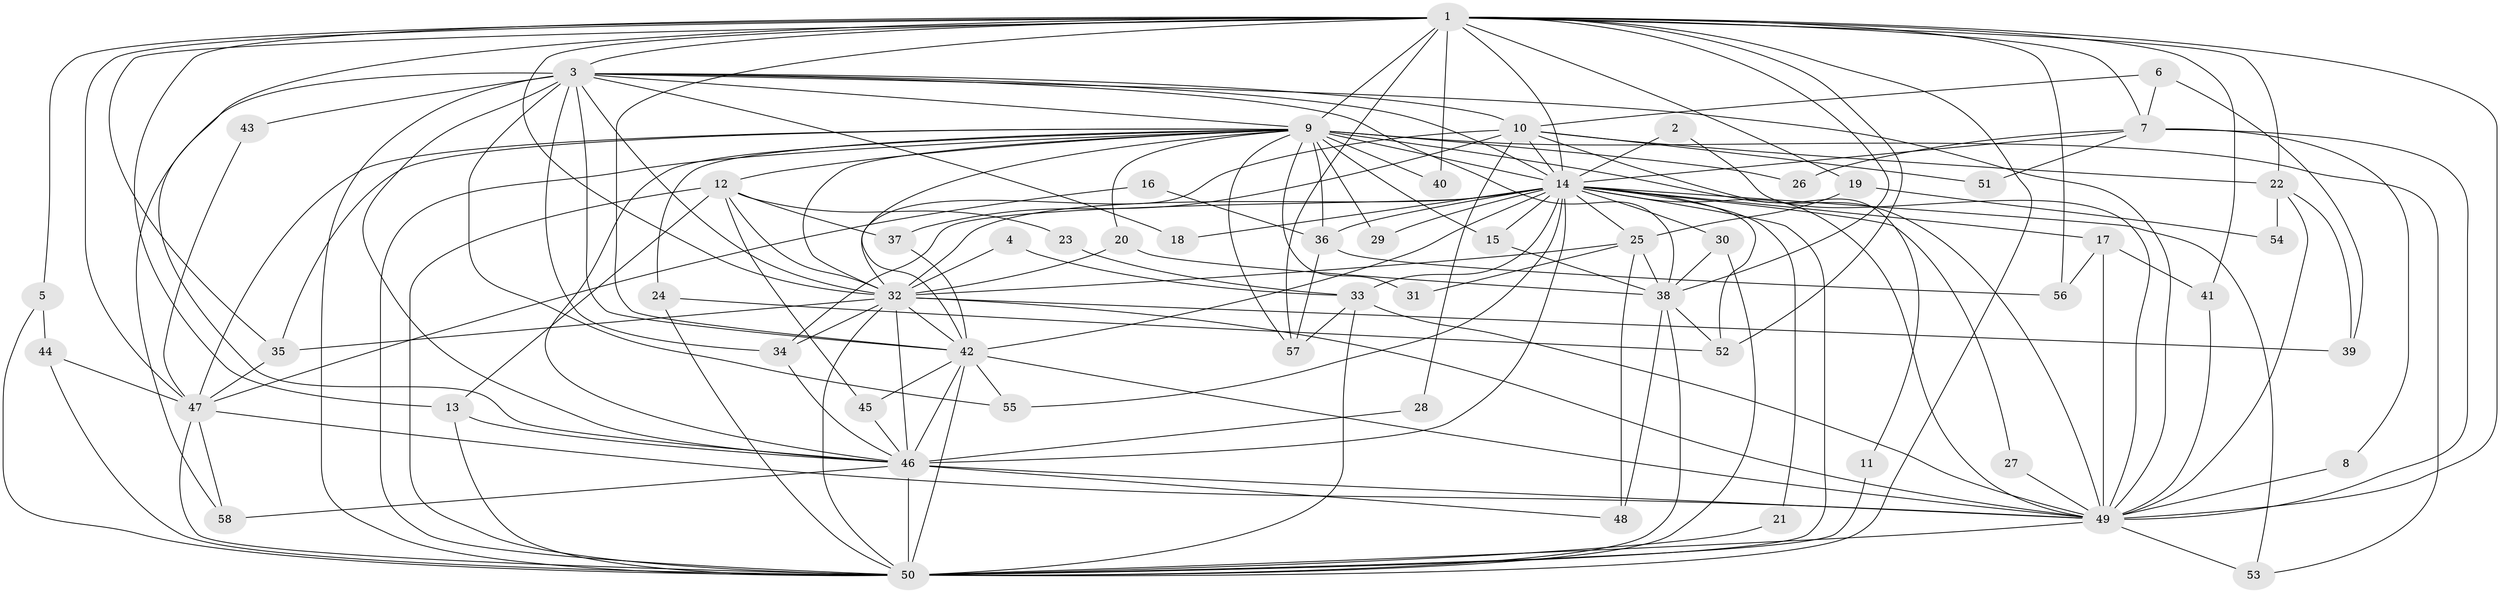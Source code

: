 // original degree distribution, {15: 0.008620689655172414, 20: 0.008620689655172414, 17: 0.008620689655172414, 25: 0.008620689655172414, 23: 0.017241379310344827, 21: 0.02586206896551724, 28: 0.008620689655172414, 2: 0.5862068965517241, 3: 0.1810344827586207, 4: 0.06896551724137931, 7: 0.02586206896551724, 9: 0.008620689655172414, 10: 0.017241379310344827, 8: 0.008620689655172414, 6: 0.008620689655172414, 5: 0.008620689655172414}
// Generated by graph-tools (version 1.1) at 2025/01/03/09/25 03:01:27]
// undirected, 58 vertices, 166 edges
graph export_dot {
graph [start="1"]
  node [color=gray90,style=filled];
  1;
  2;
  3;
  4;
  5;
  6;
  7;
  8;
  9;
  10;
  11;
  12;
  13;
  14;
  15;
  16;
  17;
  18;
  19;
  20;
  21;
  22;
  23;
  24;
  25;
  26;
  27;
  28;
  29;
  30;
  31;
  32;
  33;
  34;
  35;
  36;
  37;
  38;
  39;
  40;
  41;
  42;
  43;
  44;
  45;
  46;
  47;
  48;
  49;
  50;
  51;
  52;
  53;
  54;
  55;
  56;
  57;
  58;
  1 -- 3 [weight=1.0];
  1 -- 5 [weight=1.0];
  1 -- 7 [weight=1.0];
  1 -- 9 [weight=2.0];
  1 -- 13 [weight=1.0];
  1 -- 14 [weight=2.0];
  1 -- 19 [weight=1.0];
  1 -- 22 [weight=1.0];
  1 -- 32 [weight=1.0];
  1 -- 35 [weight=1.0];
  1 -- 38 [weight=1.0];
  1 -- 40 [weight=2.0];
  1 -- 41 [weight=1.0];
  1 -- 42 [weight=1.0];
  1 -- 46 [weight=1.0];
  1 -- 47 [weight=1.0];
  1 -- 49 [weight=2.0];
  1 -- 50 [weight=1.0];
  1 -- 52 [weight=1.0];
  1 -- 56 [weight=1.0];
  1 -- 57 [weight=1.0];
  2 -- 14 [weight=1.0];
  2 -- 49 [weight=1.0];
  3 -- 9 [weight=1.0];
  3 -- 10 [weight=1.0];
  3 -- 14 [weight=2.0];
  3 -- 18 [weight=1.0];
  3 -- 32 [weight=1.0];
  3 -- 34 [weight=1.0];
  3 -- 38 [weight=2.0];
  3 -- 42 [weight=2.0];
  3 -- 43 [weight=2.0];
  3 -- 46 [weight=1.0];
  3 -- 49 [weight=1.0];
  3 -- 50 [weight=2.0];
  3 -- 55 [weight=1.0];
  3 -- 58 [weight=1.0];
  4 -- 32 [weight=1.0];
  4 -- 33 [weight=1.0];
  5 -- 44 [weight=1.0];
  5 -- 50 [weight=1.0];
  6 -- 7 [weight=1.0];
  6 -- 10 [weight=1.0];
  6 -- 39 [weight=1.0];
  7 -- 8 [weight=1.0];
  7 -- 14 [weight=1.0];
  7 -- 26 [weight=1.0];
  7 -- 49 [weight=2.0];
  7 -- 51 [weight=1.0];
  8 -- 49 [weight=1.0];
  9 -- 12 [weight=1.0];
  9 -- 14 [weight=2.0];
  9 -- 15 [weight=1.0];
  9 -- 20 [weight=1.0];
  9 -- 24 [weight=1.0];
  9 -- 26 [weight=1.0];
  9 -- 29 [weight=1.0];
  9 -- 31 [weight=1.0];
  9 -- 32 [weight=1.0];
  9 -- 35 [weight=1.0];
  9 -- 36 [weight=1.0];
  9 -- 40 [weight=1.0];
  9 -- 42 [weight=1.0];
  9 -- 46 [weight=1.0];
  9 -- 47 [weight=1.0];
  9 -- 49 [weight=1.0];
  9 -- 50 [weight=1.0];
  9 -- 53 [weight=1.0];
  9 -- 57 [weight=1.0];
  10 -- 11 [weight=1.0];
  10 -- 14 [weight=1.0];
  10 -- 22 [weight=1.0];
  10 -- 28 [weight=1.0];
  10 -- 32 [weight=1.0];
  10 -- 37 [weight=1.0];
  10 -- 51 [weight=1.0];
  11 -- 50 [weight=1.0];
  12 -- 13 [weight=1.0];
  12 -- 23 [weight=1.0];
  12 -- 32 [weight=1.0];
  12 -- 37 [weight=1.0];
  12 -- 45 [weight=1.0];
  12 -- 50 [weight=1.0];
  13 -- 46 [weight=1.0];
  13 -- 50 [weight=1.0];
  14 -- 15 [weight=1.0];
  14 -- 17 [weight=2.0];
  14 -- 18 [weight=1.0];
  14 -- 21 [weight=1.0];
  14 -- 25 [weight=1.0];
  14 -- 27 [weight=1.0];
  14 -- 29 [weight=1.0];
  14 -- 30 [weight=1.0];
  14 -- 32 [weight=4.0];
  14 -- 33 [weight=2.0];
  14 -- 34 [weight=1.0];
  14 -- 36 [weight=2.0];
  14 -- 42 [weight=4.0];
  14 -- 46 [weight=3.0];
  14 -- 49 [weight=2.0];
  14 -- 50 [weight=3.0];
  14 -- 52 [weight=1.0];
  14 -- 53 [weight=2.0];
  14 -- 55 [weight=1.0];
  15 -- 38 [weight=1.0];
  16 -- 36 [weight=1.0];
  16 -- 47 [weight=1.0];
  17 -- 41 [weight=1.0];
  17 -- 49 [weight=1.0];
  17 -- 56 [weight=1.0];
  19 -- 25 [weight=2.0];
  19 -- 54 [weight=1.0];
  20 -- 32 [weight=1.0];
  20 -- 38 [weight=1.0];
  21 -- 50 [weight=1.0];
  22 -- 39 [weight=1.0];
  22 -- 49 [weight=1.0];
  22 -- 54 [weight=1.0];
  23 -- 33 [weight=1.0];
  24 -- 50 [weight=1.0];
  24 -- 52 [weight=1.0];
  25 -- 31 [weight=1.0];
  25 -- 32 [weight=1.0];
  25 -- 38 [weight=1.0];
  25 -- 48 [weight=1.0];
  27 -- 49 [weight=1.0];
  28 -- 46 [weight=1.0];
  30 -- 38 [weight=1.0];
  30 -- 50 [weight=1.0];
  32 -- 34 [weight=1.0];
  32 -- 35 [weight=1.0];
  32 -- 39 [weight=1.0];
  32 -- 42 [weight=1.0];
  32 -- 46 [weight=2.0];
  32 -- 49 [weight=1.0];
  32 -- 50 [weight=2.0];
  33 -- 49 [weight=1.0];
  33 -- 50 [weight=1.0];
  33 -- 57 [weight=1.0];
  34 -- 46 [weight=1.0];
  35 -- 47 [weight=1.0];
  36 -- 56 [weight=1.0];
  36 -- 57 [weight=1.0];
  37 -- 42 [weight=1.0];
  38 -- 48 [weight=1.0];
  38 -- 50 [weight=1.0];
  38 -- 52 [weight=1.0];
  41 -- 49 [weight=1.0];
  42 -- 45 [weight=1.0];
  42 -- 46 [weight=1.0];
  42 -- 49 [weight=1.0];
  42 -- 50 [weight=1.0];
  42 -- 55 [weight=1.0];
  43 -- 47 [weight=1.0];
  44 -- 47 [weight=1.0];
  44 -- 50 [weight=1.0];
  45 -- 46 [weight=1.0];
  46 -- 48 [weight=1.0];
  46 -- 49 [weight=1.0];
  46 -- 50 [weight=2.0];
  46 -- 58 [weight=1.0];
  47 -- 49 [weight=1.0];
  47 -- 50 [weight=2.0];
  47 -- 58 [weight=1.0];
  49 -- 50 [weight=1.0];
  49 -- 53 [weight=1.0];
}
